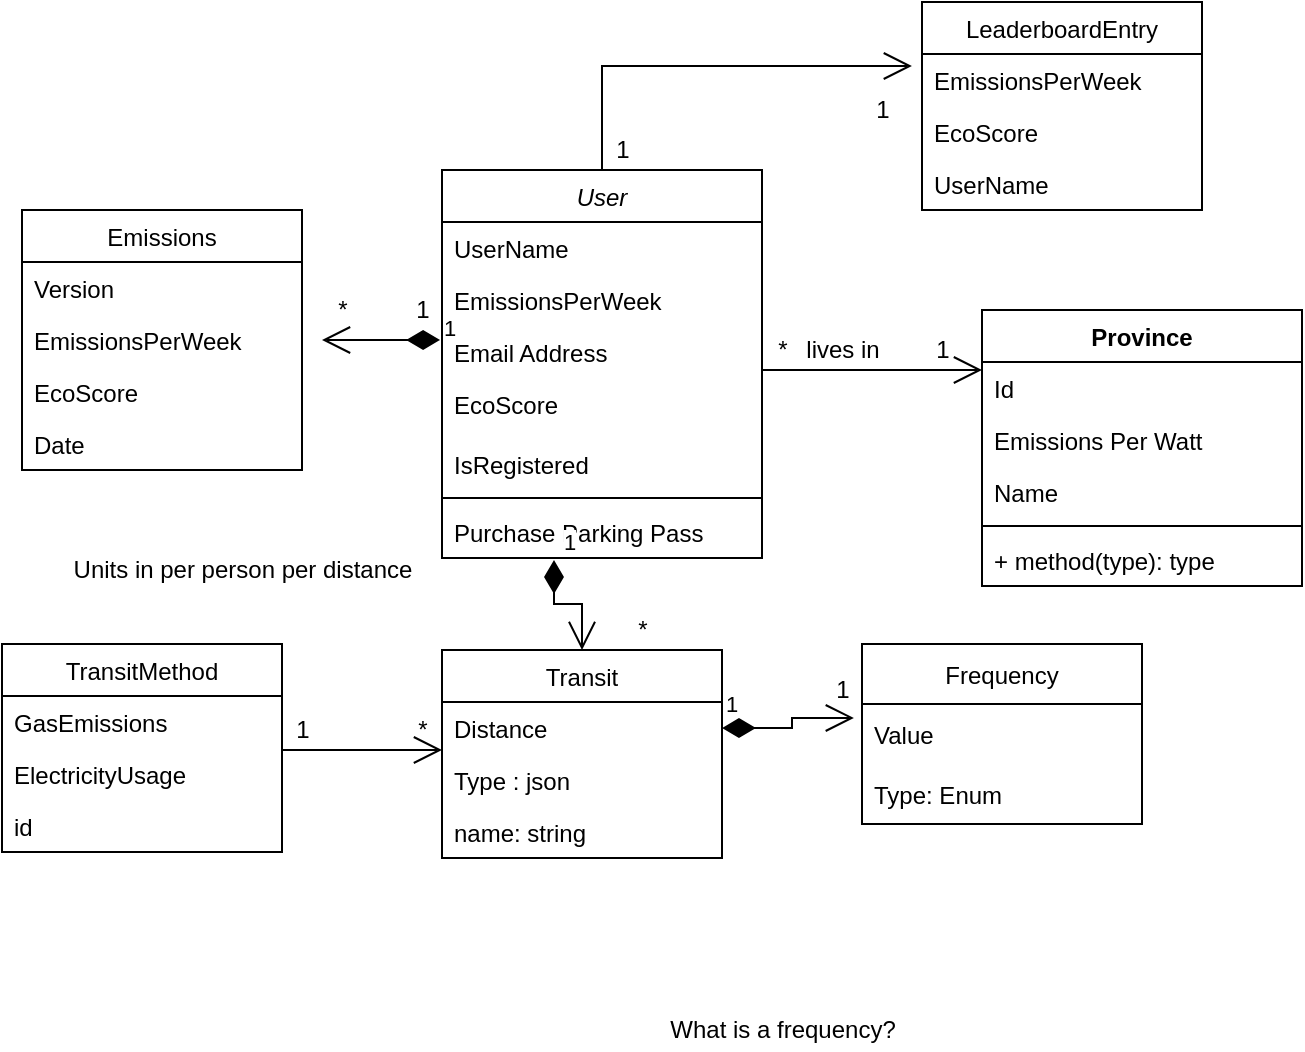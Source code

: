 <mxfile version="15.5.2" type="github">
  <diagram id="C5RBs43oDa-KdzZeNtuy" name="Page-1">
    <mxGraphModel dx="1038" dy="572" grid="1" gridSize="10" guides="1" tooltips="1" connect="1" arrows="1" fold="1" page="1" pageScale="1" pageWidth="827" pageHeight="1169" math="0" shadow="0">
      <root>
        <mxCell id="WIyWlLk6GJQsqaUBKTNV-0" />
        <mxCell id="WIyWlLk6GJQsqaUBKTNV-1" parent="WIyWlLk6GJQsqaUBKTNV-0" />
        <mxCell id="zkfFHV4jXpPFQw0GAbJ--0" value="User" style="swimlane;fontStyle=2;align=center;verticalAlign=top;childLayout=stackLayout;horizontal=1;startSize=26;horizontalStack=0;resizeParent=1;resizeLast=0;collapsible=1;marginBottom=0;rounded=0;shadow=0;strokeWidth=1;" parent="WIyWlLk6GJQsqaUBKTNV-1" vertex="1">
          <mxGeometry x="220" y="120" width="160" height="194" as="geometry">
            <mxRectangle x="230" y="140" width="160" height="26" as="alternateBounds" />
          </mxGeometry>
        </mxCell>
        <mxCell id="zkfFHV4jXpPFQw0GAbJ--1" value="UserName" style="text;align=left;verticalAlign=top;spacingLeft=4;spacingRight=4;overflow=hidden;rotatable=0;points=[[0,0.5],[1,0.5]];portConstraint=eastwest;" parent="zkfFHV4jXpPFQw0GAbJ--0" vertex="1">
          <mxGeometry y="26" width="160" height="26" as="geometry" />
        </mxCell>
        <mxCell id="zkfFHV4jXpPFQw0GAbJ--2" value="EmissionsPerWeek" style="text;align=left;verticalAlign=top;spacingLeft=4;spacingRight=4;overflow=hidden;rotatable=0;points=[[0,0.5],[1,0.5]];portConstraint=eastwest;rounded=0;shadow=0;html=0;" parent="zkfFHV4jXpPFQw0GAbJ--0" vertex="1">
          <mxGeometry y="52" width="160" height="26" as="geometry" />
        </mxCell>
        <mxCell id="zkfFHV4jXpPFQw0GAbJ--3" value="Email Address" style="text;align=left;verticalAlign=top;spacingLeft=4;spacingRight=4;overflow=hidden;rotatable=0;points=[[0,0.5],[1,0.5]];portConstraint=eastwest;rounded=0;shadow=0;html=0;" parent="zkfFHV4jXpPFQw0GAbJ--0" vertex="1">
          <mxGeometry y="78" width="160" height="26" as="geometry" />
        </mxCell>
        <mxCell id="btw-yBy6Ns0sRc_u3H-1-38" value="EcoScore" style="text;align=left;verticalAlign=top;spacingLeft=4;spacingRight=4;overflow=hidden;rotatable=0;points=[[0,0.5],[1,0.5]];portConstraint=eastwest;rounded=0;shadow=0;html=0;" parent="zkfFHV4jXpPFQw0GAbJ--0" vertex="1">
          <mxGeometry y="104" width="160" height="30" as="geometry" />
        </mxCell>
        <mxCell id="btw-yBy6Ns0sRc_u3H-1-47" value="IsRegistered" style="text;align=left;verticalAlign=top;spacingLeft=4;spacingRight=4;overflow=hidden;rotatable=0;points=[[0,0.5],[1,0.5]];portConstraint=eastwest;rounded=0;shadow=0;html=0;" parent="zkfFHV4jXpPFQw0GAbJ--0" vertex="1">
          <mxGeometry y="134" width="160" height="26" as="geometry" />
        </mxCell>
        <mxCell id="zkfFHV4jXpPFQw0GAbJ--4" value="" style="line;html=1;strokeWidth=1;align=left;verticalAlign=middle;spacingTop=-1;spacingLeft=3;spacingRight=3;rotatable=0;labelPosition=right;points=[];portConstraint=eastwest;" parent="zkfFHV4jXpPFQw0GAbJ--0" vertex="1">
          <mxGeometry y="160" width="160" height="8" as="geometry" />
        </mxCell>
        <mxCell id="zkfFHV4jXpPFQw0GAbJ--5" value="Purchase Parking Pass" style="text;align=left;verticalAlign=top;spacingLeft=4;spacingRight=4;overflow=hidden;rotatable=0;points=[[0,0.5],[1,0.5]];portConstraint=eastwest;" parent="zkfFHV4jXpPFQw0GAbJ--0" vertex="1">
          <mxGeometry y="168" width="160" height="26" as="geometry" />
        </mxCell>
        <mxCell id="btw-yBy6Ns0sRc_u3H-1-6" value="Transit" style="swimlane;fontStyle=0;childLayout=stackLayout;horizontal=1;startSize=26;fillColor=none;horizontalStack=0;resizeParent=1;resizeParentMax=0;resizeLast=0;collapsible=1;marginBottom=0;" parent="WIyWlLk6GJQsqaUBKTNV-1" vertex="1">
          <mxGeometry x="220" y="360" width="140" height="104" as="geometry" />
        </mxCell>
        <mxCell id="btw-yBy6Ns0sRc_u3H-1-8" value="Distance" style="text;strokeColor=none;fillColor=none;align=left;verticalAlign=top;spacingLeft=4;spacingRight=4;overflow=hidden;rotatable=0;points=[[0,0.5],[1,0.5]];portConstraint=eastwest;" parent="btw-yBy6Ns0sRc_u3H-1-6" vertex="1">
          <mxGeometry y="26" width="140" height="26" as="geometry" />
        </mxCell>
        <mxCell id="O039nwb2ek_gguPQst8W-0" value="Type : json" style="text;strokeColor=none;fillColor=none;align=left;verticalAlign=top;spacingLeft=4;spacingRight=4;overflow=hidden;rotatable=0;points=[[0,0.5],[1,0.5]];portConstraint=eastwest;" parent="btw-yBy6Ns0sRc_u3H-1-6" vertex="1">
          <mxGeometry y="52" width="140" height="26" as="geometry" />
        </mxCell>
        <mxCell id="hwa-c6ww7SQmqR4LavUR-14" value="name: string" style="text;strokeColor=none;fillColor=none;align=left;verticalAlign=top;spacingLeft=4;spacingRight=4;overflow=hidden;rotatable=0;points=[[0,0.5],[1,0.5]];portConstraint=eastwest;" vertex="1" parent="btw-yBy6Ns0sRc_u3H-1-6">
          <mxGeometry y="78" width="140" height="26" as="geometry" />
        </mxCell>
        <mxCell id="btw-yBy6Ns0sRc_u3H-1-13" value="TransitMethod" style="swimlane;fontStyle=0;childLayout=stackLayout;horizontal=1;startSize=26;fillColor=none;horizontalStack=0;resizeParent=1;resizeParentMax=0;resizeLast=0;collapsible=1;marginBottom=0;" parent="WIyWlLk6GJQsqaUBKTNV-1" vertex="1">
          <mxGeometry y="357" width="140" height="104" as="geometry" />
        </mxCell>
        <mxCell id="btw-yBy6Ns0sRc_u3H-1-14" value="GasEmissions" style="text;strokeColor=none;fillColor=none;align=left;verticalAlign=top;spacingLeft=4;spacingRight=4;overflow=hidden;rotatable=0;points=[[0,0.5],[1,0.5]];portConstraint=eastwest;" parent="btw-yBy6Ns0sRc_u3H-1-13" vertex="1">
          <mxGeometry y="26" width="140" height="26" as="geometry" />
        </mxCell>
        <mxCell id="btw-yBy6Ns0sRc_u3H-1-15" value="ElectricityUsage" style="text;strokeColor=none;fillColor=none;align=left;verticalAlign=top;spacingLeft=4;spacingRight=4;overflow=hidden;rotatable=0;points=[[0,0.5],[1,0.5]];portConstraint=eastwest;" parent="btw-yBy6Ns0sRc_u3H-1-13" vertex="1">
          <mxGeometry y="52" width="140" height="26" as="geometry" />
        </mxCell>
        <mxCell id="btw-yBy6Ns0sRc_u3H-1-16" value="id" style="text;strokeColor=none;fillColor=none;align=left;verticalAlign=top;spacingLeft=4;spacingRight=4;overflow=hidden;rotatable=0;points=[[0,0.5],[1,0.5]];portConstraint=eastwest;" parent="btw-yBy6Ns0sRc_u3H-1-13" vertex="1">
          <mxGeometry y="78" width="140" height="26" as="geometry" />
        </mxCell>
        <mxCell id="btw-yBy6Ns0sRc_u3H-1-24" value="" style="endArrow=open;endFill=1;endSize=12;html=1;rounded=0;" parent="WIyWlLk6GJQsqaUBKTNV-1" edge="1">
          <mxGeometry width="160" relative="1" as="geometry">
            <mxPoint x="140" y="410" as="sourcePoint" />
            <mxPoint x="220" y="410" as="targetPoint" />
          </mxGeometry>
        </mxCell>
        <mxCell id="btw-yBy6Ns0sRc_u3H-1-26" value="Units in per person per distance" style="text;html=1;align=center;verticalAlign=middle;resizable=0;points=[];autosize=1;strokeColor=none;fillColor=none;" parent="WIyWlLk6GJQsqaUBKTNV-1" vertex="1">
          <mxGeometry x="30" y="310" width="180" height="20" as="geometry" />
        </mxCell>
        <mxCell id="btw-yBy6Ns0sRc_u3H-1-28" value="*" style="text;html=1;align=center;verticalAlign=middle;resizable=0;points=[];autosize=1;strokeColor=none;fillColor=none;" parent="WIyWlLk6GJQsqaUBKTNV-1" vertex="1">
          <mxGeometry x="310" y="340" width="20" height="20" as="geometry" />
        </mxCell>
        <mxCell id="btw-yBy6Ns0sRc_u3H-1-29" value="Province" style="swimlane;fontStyle=1;align=center;verticalAlign=top;childLayout=stackLayout;horizontal=1;startSize=26;horizontalStack=0;resizeParent=1;resizeParentMax=0;resizeLast=0;collapsible=1;marginBottom=0;" parent="WIyWlLk6GJQsqaUBKTNV-1" vertex="1">
          <mxGeometry x="490" y="190" width="160" height="138" as="geometry" />
        </mxCell>
        <mxCell id="btw-yBy6Ns0sRc_u3H-1-30" value="Id" style="text;strokeColor=none;fillColor=none;align=left;verticalAlign=top;spacingLeft=4;spacingRight=4;overflow=hidden;rotatable=0;points=[[0,0.5],[1,0.5]];portConstraint=eastwest;" parent="btw-yBy6Ns0sRc_u3H-1-29" vertex="1">
          <mxGeometry y="26" width="160" height="26" as="geometry" />
        </mxCell>
        <mxCell id="btw-yBy6Ns0sRc_u3H-1-48" value="Emissions Per Watt" style="text;strokeColor=none;fillColor=none;align=left;verticalAlign=top;spacingLeft=4;spacingRight=4;overflow=hidden;rotatable=0;points=[[0,0.5],[1,0.5]];portConstraint=eastwest;" parent="btw-yBy6Ns0sRc_u3H-1-29" vertex="1">
          <mxGeometry y="52" width="160" height="26" as="geometry" />
        </mxCell>
        <mxCell id="hwa-c6ww7SQmqR4LavUR-15" value="Name" style="text;strokeColor=none;fillColor=none;align=left;verticalAlign=top;spacingLeft=4;spacingRight=4;overflow=hidden;rotatable=0;points=[[0,0.5],[1,0.5]];portConstraint=eastwest;" vertex="1" parent="btw-yBy6Ns0sRc_u3H-1-29">
          <mxGeometry y="78" width="160" height="26" as="geometry" />
        </mxCell>
        <mxCell id="btw-yBy6Ns0sRc_u3H-1-31" value="" style="line;strokeWidth=1;fillColor=none;align=left;verticalAlign=middle;spacingTop=-1;spacingLeft=3;spacingRight=3;rotatable=0;labelPosition=right;points=[];portConstraint=eastwest;" parent="btw-yBy6Ns0sRc_u3H-1-29" vertex="1">
          <mxGeometry y="104" width="160" height="8" as="geometry" />
        </mxCell>
        <mxCell id="btw-yBy6Ns0sRc_u3H-1-32" value="+ method(type): type" style="text;strokeColor=none;fillColor=none;align=left;verticalAlign=top;spacingLeft=4;spacingRight=4;overflow=hidden;rotatable=0;points=[[0,0.5],[1,0.5]];portConstraint=eastwest;" parent="btw-yBy6Ns0sRc_u3H-1-29" vertex="1">
          <mxGeometry y="112" width="160" height="26" as="geometry" />
        </mxCell>
        <mxCell id="btw-yBy6Ns0sRc_u3H-1-34" value="1" style="endArrow=open;html=1;endSize=12;startArrow=diamondThin;startSize=14;startFill=1;edgeStyle=orthogonalEdgeStyle;align=left;verticalAlign=bottom;rounded=0;exitX=0.35;exitY=1.038;exitDx=0;exitDy=0;exitPerimeter=0;entryX=0.5;entryY=0;entryDx=0;entryDy=0;" parent="WIyWlLk6GJQsqaUBKTNV-1" source="zkfFHV4jXpPFQw0GAbJ--5" target="btw-yBy6Ns0sRc_u3H-1-6" edge="1">
          <mxGeometry x="-1" y="3" relative="1" as="geometry">
            <mxPoint x="250" y="300" as="sourcePoint" />
            <mxPoint x="410" y="300" as="targetPoint" />
          </mxGeometry>
        </mxCell>
        <mxCell id="btw-yBy6Ns0sRc_u3H-1-39" value="Emissions" style="swimlane;fontStyle=0;childLayout=stackLayout;horizontal=1;startSize=26;fillColor=none;horizontalStack=0;resizeParent=1;resizeParentMax=0;resizeLast=0;collapsible=1;marginBottom=0;" parent="WIyWlLk6GJQsqaUBKTNV-1" vertex="1">
          <mxGeometry x="10" y="140" width="140" height="130" as="geometry" />
        </mxCell>
        <mxCell id="btw-yBy6Ns0sRc_u3H-1-40" value="Version" style="text;strokeColor=none;fillColor=none;align=left;verticalAlign=top;spacingLeft=4;spacingRight=4;overflow=hidden;rotatable=0;points=[[0,0.5],[1,0.5]];portConstraint=eastwest;" parent="btw-yBy6Ns0sRc_u3H-1-39" vertex="1">
          <mxGeometry y="26" width="140" height="26" as="geometry" />
        </mxCell>
        <mxCell id="btw-yBy6Ns0sRc_u3H-1-41" value="EmissionsPerWeek" style="text;strokeColor=none;fillColor=none;align=left;verticalAlign=top;spacingLeft=4;spacingRight=4;overflow=hidden;rotatable=0;points=[[0,0.5],[1,0.5]];portConstraint=eastwest;" parent="btw-yBy6Ns0sRc_u3H-1-39" vertex="1">
          <mxGeometry y="52" width="140" height="26" as="geometry" />
        </mxCell>
        <mxCell id="btw-yBy6Ns0sRc_u3H-1-42" value="EcoScore" style="text;strokeColor=none;fillColor=none;align=left;verticalAlign=top;spacingLeft=4;spacingRight=4;overflow=hidden;rotatable=0;points=[[0,0.5],[1,0.5]];portConstraint=eastwest;" parent="btw-yBy6Ns0sRc_u3H-1-39" vertex="1">
          <mxGeometry y="78" width="140" height="26" as="geometry" />
        </mxCell>
        <mxCell id="btw-yBy6Ns0sRc_u3H-1-44" value="Date" style="text;strokeColor=none;fillColor=none;align=left;verticalAlign=top;spacingLeft=4;spacingRight=4;overflow=hidden;rotatable=0;points=[[0,0.5],[1,0.5]];portConstraint=eastwest;" parent="btw-yBy6Ns0sRc_u3H-1-39" vertex="1">
          <mxGeometry y="104" width="140" height="26" as="geometry" />
        </mxCell>
        <mxCell id="btw-yBy6Ns0sRc_u3H-1-45" value="1" style="endArrow=open;html=1;endSize=12;startArrow=diamondThin;startSize=14;startFill=1;edgeStyle=orthogonalEdgeStyle;align=left;verticalAlign=bottom;rounded=0;exitX=-0.006;exitY=0.269;exitDx=0;exitDy=0;exitPerimeter=0;" parent="WIyWlLk6GJQsqaUBKTNV-1" source="zkfFHV4jXpPFQw0GAbJ--3" edge="1">
          <mxGeometry x="-1" y="3" relative="1" as="geometry">
            <mxPoint x="160" y="90" as="sourcePoint" />
            <mxPoint x="160" y="205" as="targetPoint" />
          </mxGeometry>
        </mxCell>
        <mxCell id="btw-yBy6Ns0sRc_u3H-1-49" value="" style="endArrow=open;endFill=1;endSize=12;html=1;rounded=0;" parent="WIyWlLk6GJQsqaUBKTNV-1" edge="1">
          <mxGeometry width="160" relative="1" as="geometry">
            <mxPoint x="380" y="220" as="sourcePoint" />
            <mxPoint x="490" y="220" as="targetPoint" />
          </mxGeometry>
        </mxCell>
        <mxCell id="btw-yBy6Ns0sRc_u3H-1-50" value="*" style="text;html=1;align=center;verticalAlign=middle;resizable=0;points=[];autosize=1;strokeColor=none;fillColor=none;" parent="WIyWlLk6GJQsqaUBKTNV-1" vertex="1">
          <mxGeometry x="380" y="200" width="20" height="20" as="geometry" />
        </mxCell>
        <mxCell id="btw-yBy6Ns0sRc_u3H-1-51" value="1" style="text;html=1;align=center;verticalAlign=middle;resizable=0;points=[];autosize=1;strokeColor=none;fillColor=none;" parent="WIyWlLk6GJQsqaUBKTNV-1" vertex="1">
          <mxGeometry x="460" y="200" width="20" height="20" as="geometry" />
        </mxCell>
        <mxCell id="btw-yBy6Ns0sRc_u3H-1-53" value="lives in" style="text;html=1;align=center;verticalAlign=middle;resizable=0;points=[];autosize=1;strokeColor=none;fillColor=none;" parent="WIyWlLk6GJQsqaUBKTNV-1" vertex="1">
          <mxGeometry x="395" y="200" width="50" height="20" as="geometry" />
        </mxCell>
        <mxCell id="btw-yBy6Ns0sRc_u3H-1-59" value="LeaderboardEntry" style="swimlane;fontStyle=0;childLayout=stackLayout;horizontal=1;startSize=26;fillColor=none;horizontalStack=0;resizeParent=1;resizeParentMax=0;resizeLast=0;collapsible=1;marginBottom=0;" parent="WIyWlLk6GJQsqaUBKTNV-1" vertex="1">
          <mxGeometry x="460" y="36" width="140" height="104" as="geometry" />
        </mxCell>
        <mxCell id="btw-yBy6Ns0sRc_u3H-1-60" value="EmissionsPerWeek" style="text;strokeColor=none;fillColor=none;align=left;verticalAlign=top;spacingLeft=4;spacingRight=4;overflow=hidden;rotatable=0;points=[[0,0.5],[1,0.5]];portConstraint=eastwest;" parent="btw-yBy6Ns0sRc_u3H-1-59" vertex="1">
          <mxGeometry y="26" width="140" height="26" as="geometry" />
        </mxCell>
        <mxCell id="btw-yBy6Ns0sRc_u3H-1-61" value="EcoScore" style="text;strokeColor=none;fillColor=none;align=left;verticalAlign=top;spacingLeft=4;spacingRight=4;overflow=hidden;rotatable=0;points=[[0,0.5],[1,0.5]];portConstraint=eastwest;" parent="btw-yBy6Ns0sRc_u3H-1-59" vertex="1">
          <mxGeometry y="52" width="140" height="26" as="geometry" />
        </mxCell>
        <mxCell id="btw-yBy6Ns0sRc_u3H-1-62" value="UserName" style="text;strokeColor=none;fillColor=none;align=left;verticalAlign=top;spacingLeft=4;spacingRight=4;overflow=hidden;rotatable=0;points=[[0,0.5],[1,0.5]];portConstraint=eastwest;" parent="btw-yBy6Ns0sRc_u3H-1-59" vertex="1">
          <mxGeometry y="78" width="140" height="26" as="geometry" />
        </mxCell>
        <mxCell id="btw-yBy6Ns0sRc_u3H-1-63" value="" style="endArrow=open;endFill=1;endSize=12;html=1;rounded=0;exitX=0.5;exitY=0;exitDx=0;exitDy=0;entryX=-0.036;entryY=0.231;entryDx=0;entryDy=0;entryPerimeter=0;" parent="WIyWlLk6GJQsqaUBKTNV-1" source="zkfFHV4jXpPFQw0GAbJ--0" target="btw-yBy6Ns0sRc_u3H-1-60" edge="1">
          <mxGeometry width="160" relative="1" as="geometry">
            <mxPoint x="260" y="60" as="sourcePoint" />
            <mxPoint x="420" y="60" as="targetPoint" />
            <Array as="points">
              <mxPoint x="300" y="68" />
            </Array>
          </mxGeometry>
        </mxCell>
        <mxCell id="btw-yBy6Ns0sRc_u3H-1-64" value="1" style="text;html=1;align=center;verticalAlign=middle;resizable=0;points=[];autosize=1;strokeColor=none;fillColor=none;" parent="WIyWlLk6GJQsqaUBKTNV-1" vertex="1">
          <mxGeometry x="430" y="80" width="20" height="20" as="geometry" />
        </mxCell>
        <mxCell id="btw-yBy6Ns0sRc_u3H-1-65" value="1" style="text;html=1;align=center;verticalAlign=middle;resizable=0;points=[];autosize=1;strokeColor=none;fillColor=none;" parent="WIyWlLk6GJQsqaUBKTNV-1" vertex="1">
          <mxGeometry x="300" y="100" width="20" height="20" as="geometry" />
        </mxCell>
        <mxCell id="hwa-c6ww7SQmqR4LavUR-0" value="1" style="text;html=1;align=center;verticalAlign=middle;resizable=0;points=[];autosize=1;strokeColor=none;fillColor=none;" vertex="1" parent="WIyWlLk6GJQsqaUBKTNV-1">
          <mxGeometry x="200" y="180" width="20" height="20" as="geometry" />
        </mxCell>
        <mxCell id="hwa-c6ww7SQmqR4LavUR-1" value="*" style="text;html=1;align=center;verticalAlign=middle;resizable=0;points=[];autosize=1;strokeColor=none;fillColor=none;" vertex="1" parent="WIyWlLk6GJQsqaUBKTNV-1">
          <mxGeometry x="160" y="180" width="20" height="20" as="geometry" />
        </mxCell>
        <mxCell id="hwa-c6ww7SQmqR4LavUR-2" value="What is a frequency?" style="text;html=1;align=center;verticalAlign=middle;resizable=0;points=[];autosize=1;strokeColor=none;fillColor=none;" vertex="1" parent="WIyWlLk6GJQsqaUBKTNV-1">
          <mxGeometry x="325" y="540" width="130" height="20" as="geometry" />
        </mxCell>
        <mxCell id="hwa-c6ww7SQmqR4LavUR-3" value="Frequency" style="swimlane;fontStyle=0;childLayout=stackLayout;horizontal=1;startSize=30;horizontalStack=0;resizeParent=1;resizeParentMax=0;resizeLast=0;collapsible=1;marginBottom=0;" vertex="1" parent="WIyWlLk6GJQsqaUBKTNV-1">
          <mxGeometry x="430" y="357" width="140" height="90" as="geometry" />
        </mxCell>
        <mxCell id="hwa-c6ww7SQmqR4LavUR-5" value="Value" style="text;strokeColor=none;fillColor=none;align=left;verticalAlign=middle;spacingLeft=4;spacingRight=4;overflow=hidden;points=[[0,0.5],[1,0.5]];portConstraint=eastwest;rotatable=0;" vertex="1" parent="hwa-c6ww7SQmqR4LavUR-3">
          <mxGeometry y="30" width="140" height="30" as="geometry" />
        </mxCell>
        <mxCell id="hwa-c6ww7SQmqR4LavUR-6" value="Type: Enum" style="text;strokeColor=none;fillColor=none;align=left;verticalAlign=middle;spacingLeft=4;spacingRight=4;overflow=hidden;points=[[0,0.5],[1,0.5]];portConstraint=eastwest;rotatable=0;" vertex="1" parent="hwa-c6ww7SQmqR4LavUR-3">
          <mxGeometry y="60" width="140" height="30" as="geometry" />
        </mxCell>
        <mxCell id="hwa-c6ww7SQmqR4LavUR-8" value="1" style="endArrow=open;html=1;endSize=12;startArrow=diamondThin;startSize=14;startFill=1;edgeStyle=orthogonalEdgeStyle;align=left;verticalAlign=bottom;rounded=0;entryX=-0.029;entryY=0.233;entryDx=0;entryDy=0;entryPerimeter=0;" edge="1" parent="WIyWlLk6GJQsqaUBKTNV-1" source="btw-yBy6Ns0sRc_u3H-1-8" target="hwa-c6ww7SQmqR4LavUR-5">
          <mxGeometry x="-1" y="3" relative="1" as="geometry">
            <mxPoint x="370" y="450" as="sourcePoint" />
            <mxPoint x="530" y="450" as="targetPoint" />
          </mxGeometry>
        </mxCell>
        <mxCell id="hwa-c6ww7SQmqR4LavUR-10" value="*" style="text;html=1;align=center;verticalAlign=middle;resizable=0;points=[];autosize=1;strokeColor=none;fillColor=none;" vertex="1" parent="WIyWlLk6GJQsqaUBKTNV-1">
          <mxGeometry x="200" y="390" width="20" height="20" as="geometry" />
        </mxCell>
        <mxCell id="hwa-c6ww7SQmqR4LavUR-11" value="1" style="text;html=1;align=center;verticalAlign=middle;resizable=0;points=[];autosize=1;strokeColor=none;fillColor=none;" vertex="1" parent="WIyWlLk6GJQsqaUBKTNV-1">
          <mxGeometry x="140" y="390" width="20" height="20" as="geometry" />
        </mxCell>
        <mxCell id="hwa-c6ww7SQmqR4LavUR-12" value="1" style="text;html=1;align=center;verticalAlign=middle;resizable=0;points=[];autosize=1;strokeColor=none;fillColor=none;" vertex="1" parent="WIyWlLk6GJQsqaUBKTNV-1">
          <mxGeometry x="410" y="370" width="20" height="20" as="geometry" />
        </mxCell>
      </root>
    </mxGraphModel>
  </diagram>
</mxfile>
